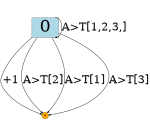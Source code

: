 digraph state_space {
  size = "1,1.3";
  ratio="fill";
  node [shape=box, fontsize=90, style=filled, fillcolor=lightblue, width=2, height=1];
  edge [fontsize=60, style=bold];
  splines = true;
  overlap = false;
  0 -> 0 [label = "A>T[1,2,3,]"];
  0 -> "0X" [label = "+1"];
  "0X" [shape=circle, fontsize=7, style=filled, fillcolor=orange, width=0.3, height=0.3]
  0 -> "0X" [label = "A>T[2]"];
  "0X" [shape=circle, fontsize=7, style=filled, fillcolor=orange, width=0.3, height=0.3]
  0 -> "0X" [label = "A>T[1]"];
  "0X" [shape=circle, fontsize=7, style=filled, fillcolor=orange, width=0.3, height=0.3]
  0 -> "0X" [label = "A>T[3]"];
  "0X" [shape=circle, fontsize=7, style=filled, fillcolor=orange, width=0.3, height=0.3]
}